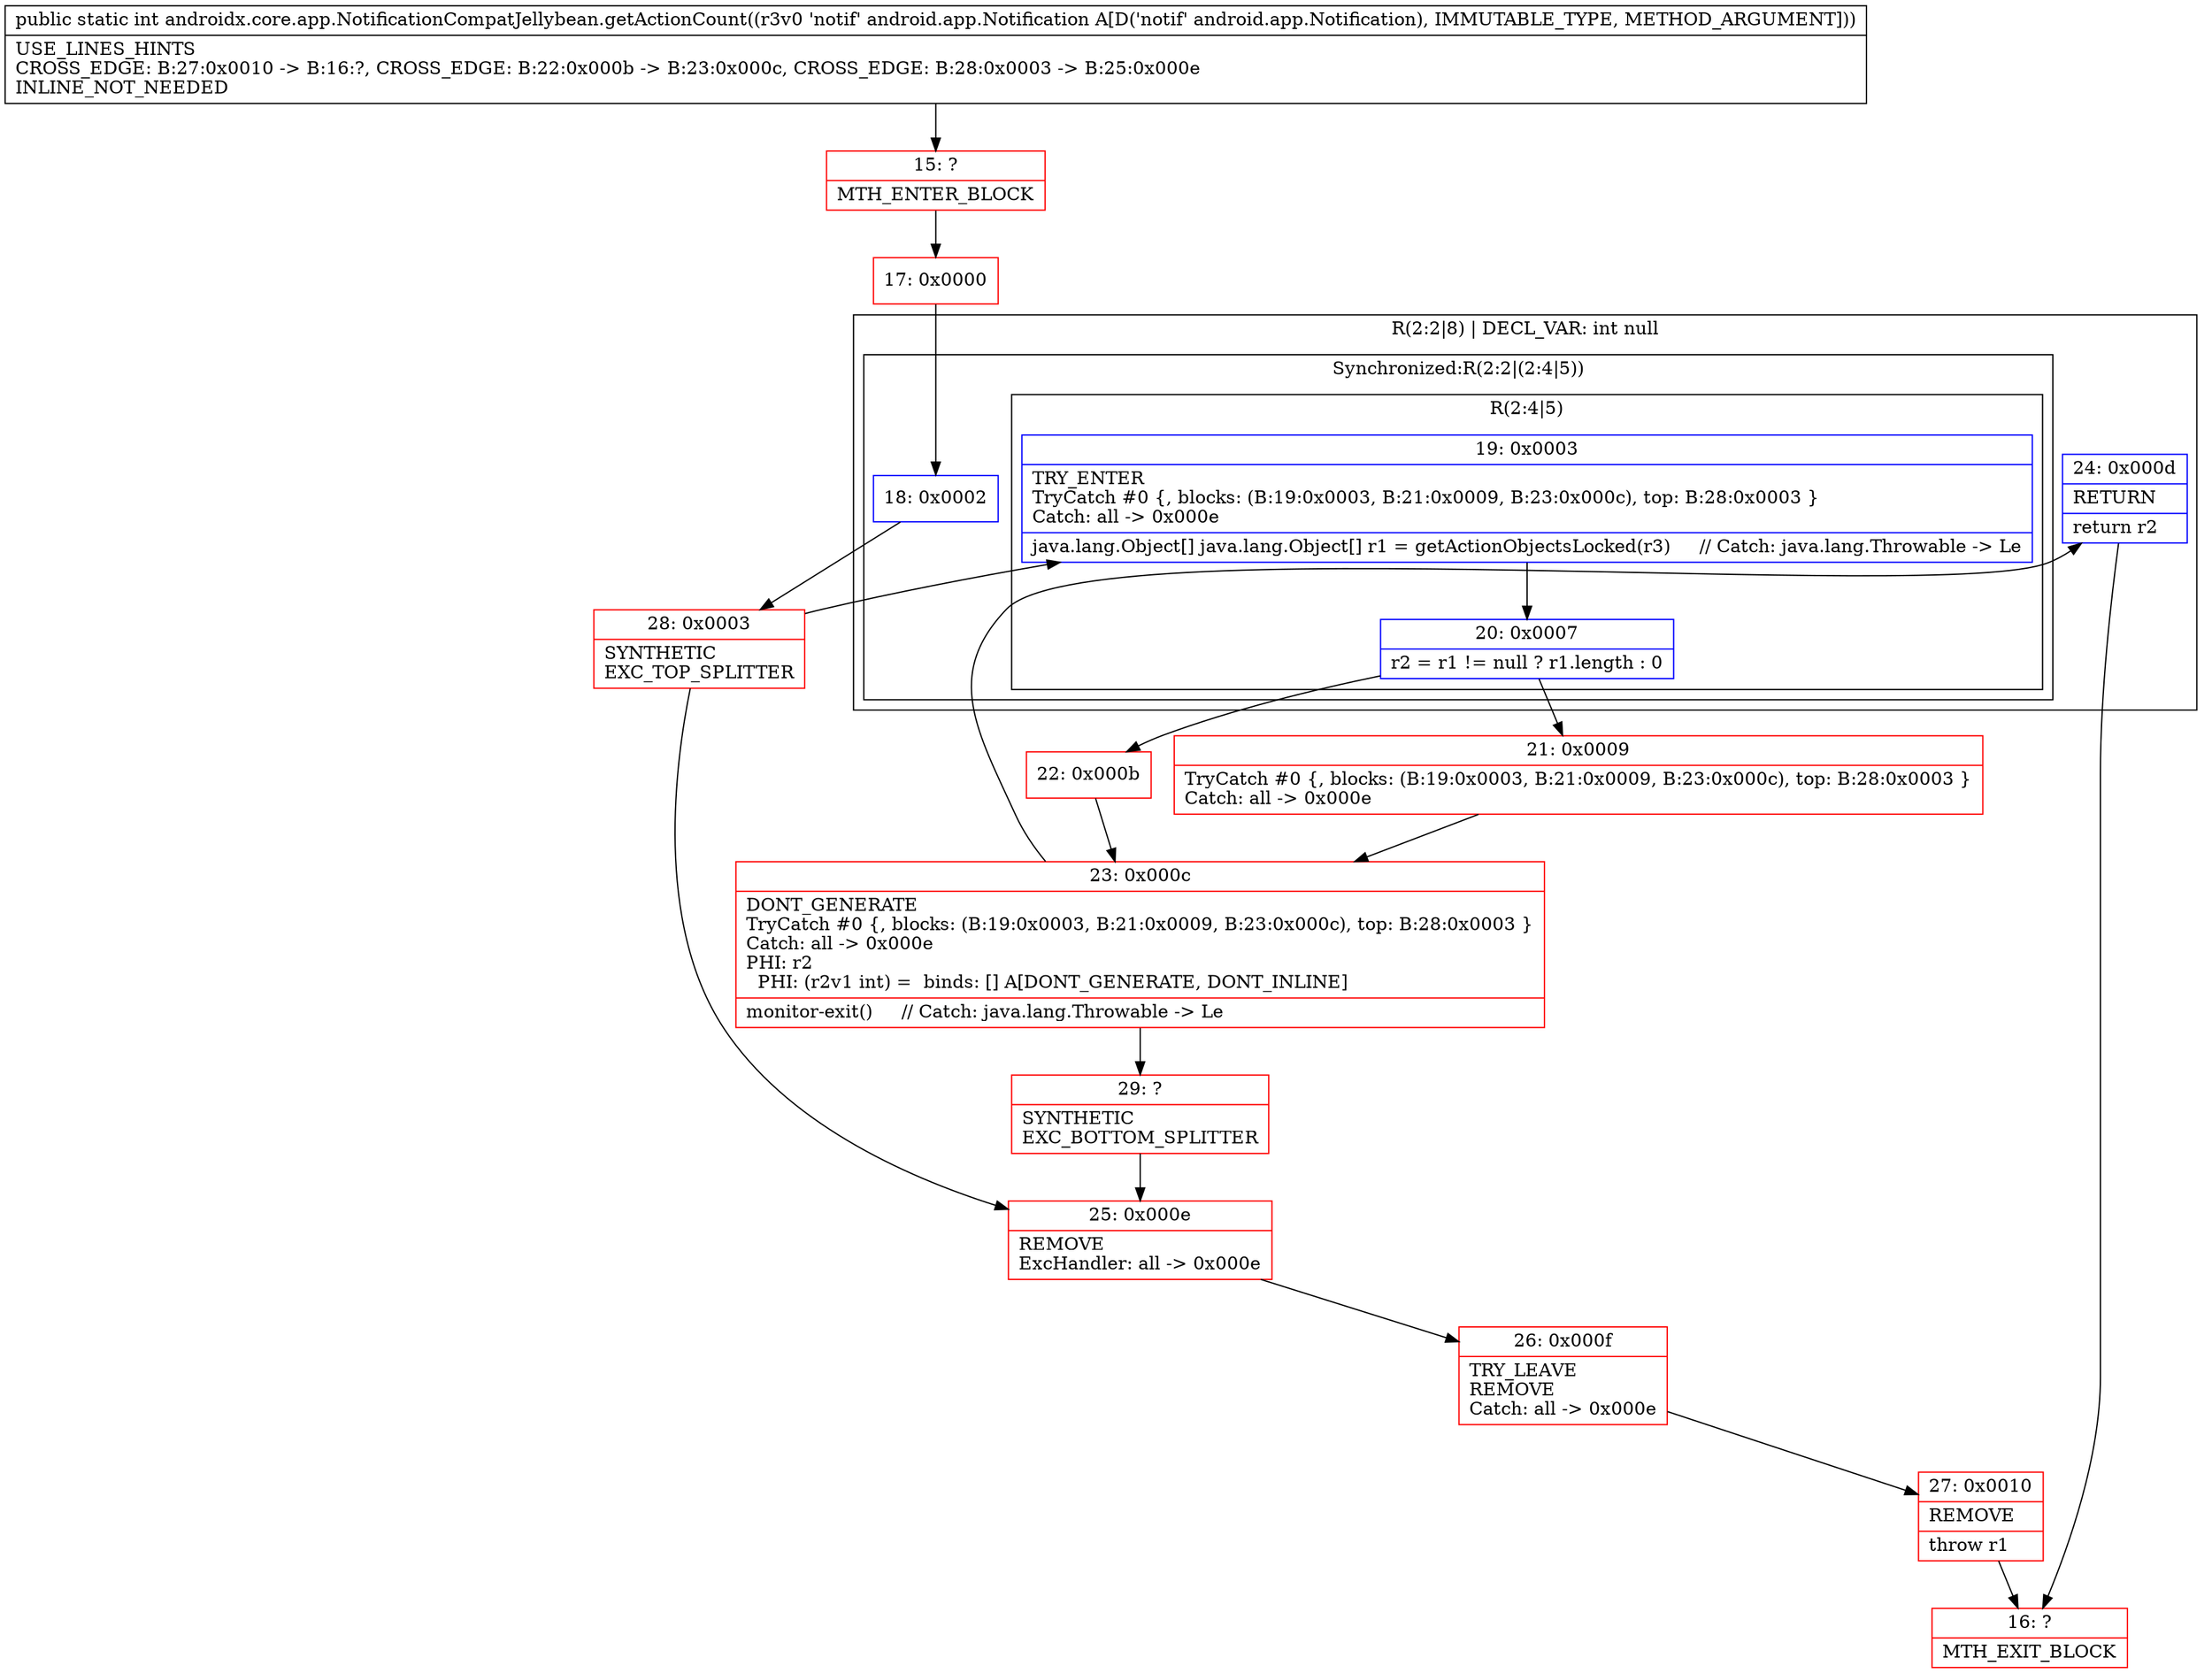 digraph "CFG forandroidx.core.app.NotificationCompatJellybean.getActionCount(Landroid\/app\/Notification;)I" {
subgraph cluster_Region_1472185531 {
label = "R(2:2|8) | DECL_VAR: int null\l";
node [shape=record,color=blue];
subgraph cluster_SynchronizedRegion_1468165446 {
label = "Synchronized:R(2:2|(2:4|5))";
node [shape=record,color=blue];
Node_18 [shape=record,label="{18\:\ 0x0002}"];
subgraph cluster_Region_919946320 {
label = "R(2:4|5)";
node [shape=record,color=blue];
Node_19 [shape=record,label="{19\:\ 0x0003|TRY_ENTER\lTryCatch #0 \{, blocks: (B:19:0x0003, B:21:0x0009, B:23:0x000c), top: B:28:0x0003 \}\lCatch: all \-\> 0x000e\l|java.lang.Object[] java.lang.Object[] r1 = getActionObjectsLocked(r3)     \/\/ Catch: java.lang.Throwable \-\> Le\l}"];
Node_20 [shape=record,label="{20\:\ 0x0007|r2 = r1 != null ? r1.length : 0\l}"];
}
}
Node_24 [shape=record,label="{24\:\ 0x000d|RETURN\l|return r2\l}"];
}
Node_15 [shape=record,color=red,label="{15\:\ ?|MTH_ENTER_BLOCK\l}"];
Node_17 [shape=record,color=red,label="{17\:\ 0x0000}"];
Node_28 [shape=record,color=red,label="{28\:\ 0x0003|SYNTHETIC\lEXC_TOP_SPLITTER\l}"];
Node_21 [shape=record,color=red,label="{21\:\ 0x0009|TryCatch #0 \{, blocks: (B:19:0x0003, B:21:0x0009, B:23:0x000c), top: B:28:0x0003 \}\lCatch: all \-\> 0x000e\l}"];
Node_23 [shape=record,color=red,label="{23\:\ 0x000c|DONT_GENERATE\lTryCatch #0 \{, blocks: (B:19:0x0003, B:21:0x0009, B:23:0x000c), top: B:28:0x0003 \}\lCatch: all \-\> 0x000e\lPHI: r2 \l  PHI: (r2v1 int) =  binds: [] A[DONT_GENERATE, DONT_INLINE]\l|monitor\-exit()     \/\/ Catch: java.lang.Throwable \-\> Le\l}"];
Node_16 [shape=record,color=red,label="{16\:\ ?|MTH_EXIT_BLOCK\l}"];
Node_29 [shape=record,color=red,label="{29\:\ ?|SYNTHETIC\lEXC_BOTTOM_SPLITTER\l}"];
Node_22 [shape=record,color=red,label="{22\:\ 0x000b}"];
Node_25 [shape=record,color=red,label="{25\:\ 0x000e|REMOVE\lExcHandler: all \-\> 0x000e\l}"];
Node_26 [shape=record,color=red,label="{26\:\ 0x000f|TRY_LEAVE\lREMOVE\lCatch: all \-\> 0x000e\l}"];
Node_27 [shape=record,color=red,label="{27\:\ 0x0010|REMOVE\l|throw r1\l}"];
MethodNode[shape=record,label="{public static int androidx.core.app.NotificationCompatJellybean.getActionCount((r3v0 'notif' android.app.Notification A[D('notif' android.app.Notification), IMMUTABLE_TYPE, METHOD_ARGUMENT]))  | USE_LINES_HINTS\lCROSS_EDGE: B:27:0x0010 \-\> B:16:?, CROSS_EDGE: B:22:0x000b \-\> B:23:0x000c, CROSS_EDGE: B:28:0x0003 \-\> B:25:0x000e\lINLINE_NOT_NEEDED\l}"];
MethodNode -> Node_15;Node_18 -> Node_28;
Node_19 -> Node_20;
Node_20 -> Node_21;
Node_20 -> Node_22;
Node_24 -> Node_16;
Node_15 -> Node_17;
Node_17 -> Node_18;
Node_28 -> Node_19;
Node_28 -> Node_25;
Node_21 -> Node_23;
Node_23 -> Node_24;
Node_23 -> Node_29;
Node_29 -> Node_25;
Node_22 -> Node_23;
Node_25 -> Node_26;
Node_26 -> Node_27;
Node_27 -> Node_16;
}


